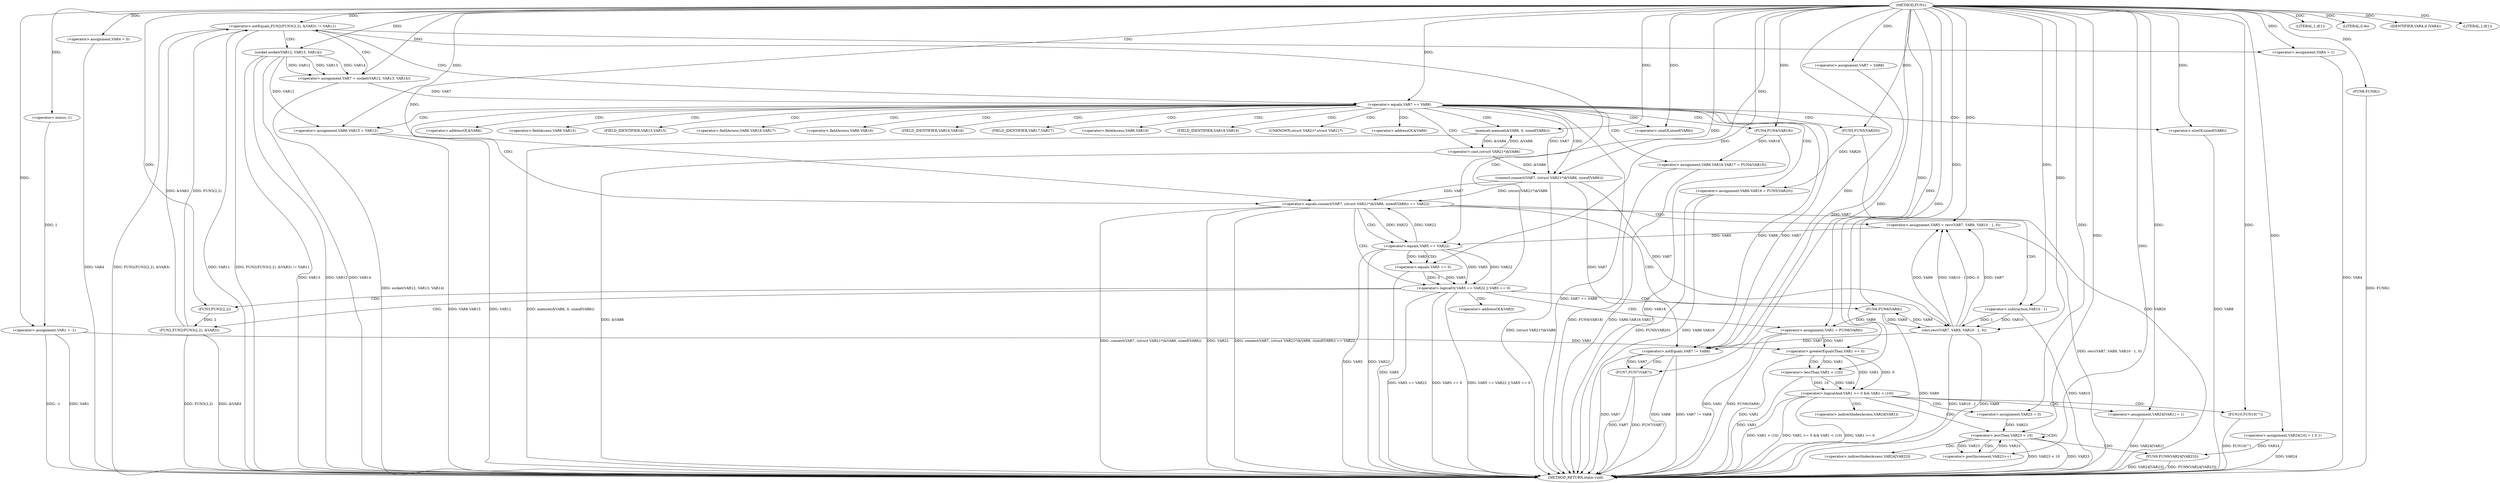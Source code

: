 digraph FUN1 {  
"1000100" [label = "(METHOD,FUN1)" ]
"1000264" [label = "(METHOD_RETURN,static void)" ]
"1000103" [label = "(<operator>.assignment,VAR1 = -1)" ]
"1000105" [label = "(<operator>.minus,-1)" ]
"1000108" [label = "(LITERAL,1,if(1))" ]
"1000113" [label = "(<operator>.assignment,VAR4 = 0)" ]
"1000119" [label = "(<operator>.assignment,VAR7 = VAR8)" ]
"1000126" [label = "(<operator>.notEquals,FUN2(FUN3(2,2), &VAR3) != VAR11)" ]
"1000127" [label = "(FUN2,FUN2(FUN3(2,2), &VAR3))" ]
"1000128" [label = "(FUN3,FUN3(2,2))" ]
"1000136" [label = "(<operator>.assignment,VAR4 = 1)" ]
"1000139" [label = "(<operator>.assignment,VAR7 = socket(VAR12, VAR13, VAR14))" ]
"1000141" [label = "(socket,socket(VAR12, VAR13, VAR14))" ]
"1000146" [label = "(<operator>.equals,VAR7 == VAR8)" ]
"1000151" [label = "(memset,memset(&VAR6, 0, sizeof(VAR6)))" ]
"1000155" [label = "(<operator>.sizeOf,sizeof(VAR6))" ]
"1000157" [label = "(<operator>.assignment,VAR6.VAR15 = VAR12)" ]
"1000162" [label = "(<operator>.assignment,VAR6.VAR16.VAR17 = FUN4(VAR18))" ]
"1000168" [label = "(FUN4,FUN4(VAR18))" ]
"1000170" [label = "(<operator>.assignment,VAR6.VAR19 = FUN5(VAR20))" ]
"1000174" [label = "(FUN5,FUN5(VAR20))" ]
"1000177" [label = "(<operator>.equals,connect(VAR7, (struct VAR21*)&VAR6, sizeof(VAR6)) == VAR22)" ]
"1000178" [label = "(connect,connect(VAR7, (struct VAR21*)&VAR6, sizeof(VAR6)))" ]
"1000180" [label = "(<operator>.cast,(struct VAR21*)&VAR6)" ]
"1000184" [label = "(<operator>.sizeOf,sizeof(VAR6))" ]
"1000189" [label = "(<operator>.assignment,VAR5 = recv(VAR7, VAR9, VAR10 - 1, 0))" ]
"1000191" [label = "(recv,recv(VAR7, VAR9, VAR10 - 1, 0))" ]
"1000194" [label = "(<operator>.subtraction,VAR10 - 1)" ]
"1000199" [label = "(<operator>.logicalOr,VAR5 == VAR22 || VAR5 == 0)" ]
"1000200" [label = "(<operator>.equals,VAR5 == VAR22)" ]
"1000203" [label = "(<operator>.equals,VAR5 == 0)" ]
"1000208" [label = "(<operator>.assignment,VAR1 = FUN6(VAR9))" ]
"1000210" [label = "(FUN6,FUN6(VAR9))" ]
"1000212" [label = "(LITERAL,0,do)" ]
"1000214" [label = "(<operator>.notEquals,VAR7 != VAR8)" ]
"1000218" [label = "(FUN7,FUN7(VAR7))" ]
"1000221" [label = "(IDENTIFIER,VAR4,if (VAR4))" ]
"1000223" [label = "(FUN8,FUN8())" ]
"1000225" [label = "(LITERAL,1,if(1))" ]
"1000230" [label = "(<operator>.assignment,VAR24[10] = { 0 })" ]
"1000233" [label = "(<operator>.logicalAnd,VAR1 >= 0 && VAR1 < (10))" ]
"1000234" [label = "(<operator>.greaterEqualsThan,VAR1 >= 0)" ]
"1000237" [label = "(<operator>.lessThan,VAR1 < (10))" ]
"1000241" [label = "(<operator>.assignment,VAR24[VAR1] = 1)" ]
"1000247" [label = "(<operator>.assignment,VAR23 = 0)" ]
"1000250" [label = "(<operator>.lessThan,VAR23 < 10)" ]
"1000253" [label = "(<operator>.postIncrement,VAR23++)" ]
"1000256" [label = "(FUN9,FUN9(VAR24[VAR23]))" ]
"1000262" [label = "(FUN10,FUN10(\"\"))" ]
"1000131" [label = "(<operator>.addressOf,&VAR3)" ]
"1000152" [label = "(<operator>.addressOf,&VAR6)" ]
"1000158" [label = "(<operator>.fieldAccess,VAR6.VAR15)" ]
"1000160" [label = "(FIELD_IDENTIFIER,VAR15,VAR15)" ]
"1000163" [label = "(<operator>.fieldAccess,VAR6.VAR16.VAR17)" ]
"1000164" [label = "(<operator>.fieldAccess,VAR6.VAR16)" ]
"1000166" [label = "(FIELD_IDENTIFIER,VAR16,VAR16)" ]
"1000167" [label = "(FIELD_IDENTIFIER,VAR17,VAR17)" ]
"1000171" [label = "(<operator>.fieldAccess,VAR6.VAR19)" ]
"1000173" [label = "(FIELD_IDENTIFIER,VAR19,VAR19)" ]
"1000181" [label = "(UNKNOWN,struct VAR21*,struct VAR21*)" ]
"1000182" [label = "(<operator>.addressOf,&VAR6)" ]
"1000242" [label = "(<operator>.indirectIndexAccess,VAR24[VAR1])" ]
"1000257" [label = "(<operator>.indirectIndexAccess,VAR24[VAR23])" ]
  "1000141" -> "1000264"  [ label = "DDG: VAR12"] 
  "1000184" -> "1000264"  [ label = "DDG: VAR6"] 
  "1000103" -> "1000264"  [ label = "DDG: VAR1"] 
  "1000126" -> "1000264"  [ label = "DDG: FUN2(FUN3(2,2), &VAR3)"] 
  "1000230" -> "1000264"  [ label = "DDG: VAR24"] 
  "1000126" -> "1000264"  [ label = "DDG: VAR11"] 
  "1000262" -> "1000264"  [ label = "DDG: FUN10(\"\")"] 
  "1000199" -> "1000264"  [ label = "DDG: VAR5 == VAR22 || VAR5 == 0"] 
  "1000157" -> "1000264"  [ label = "DDG: VAR12"] 
  "1000180" -> "1000264"  [ label = "DDG: &VAR6"] 
  "1000177" -> "1000264"  [ label = "DDG: connect(VAR7, (struct VAR21*)&VAR6, sizeof(VAR6))"] 
  "1000162" -> "1000264"  [ label = "DDG: FUN4(VAR18)"] 
  "1000177" -> "1000264"  [ label = "DDG: VAR22"] 
  "1000126" -> "1000264"  [ label = "DDG: FUN2(FUN3(2,2), &VAR3) != VAR11"] 
  "1000250" -> "1000264"  [ label = "DDG: VAR23"] 
  "1000191" -> "1000264"  [ label = "DDG: VAR10 - 1"] 
  "1000200" -> "1000264"  [ label = "DDG: VAR5"] 
  "1000223" -> "1000264"  [ label = "DDG: FUN8()"] 
  "1000233" -> "1000264"  [ label = "DDG: VAR1 < (10)"] 
  "1000208" -> "1000264"  [ label = "DDG: VAR1"] 
  "1000208" -> "1000264"  [ label = "DDG: FUN6(VAR9)"] 
  "1000151" -> "1000264"  [ label = "DDG: memset(&VAR6, 0, sizeof(VAR6))"] 
  "1000233" -> "1000264"  [ label = "DDG: VAR1 >= 0 && VAR1 < (10)"] 
  "1000168" -> "1000264"  [ label = "DDG: VAR18"] 
  "1000234" -> "1000264"  [ label = "DDG: VAR1"] 
  "1000199" -> "1000264"  [ label = "DDG: VAR5 == VAR22"] 
  "1000214" -> "1000264"  [ label = "DDG: VAR8"] 
  "1000103" -> "1000264"  [ label = "DDG: -1"] 
  "1000218" -> "1000264"  [ label = "DDG: VAR7"] 
  "1000214" -> "1000264"  [ label = "DDG: VAR7 != VAR8"] 
  "1000237" -> "1000264"  [ label = "DDG: VAR1"] 
  "1000113" -> "1000264"  [ label = "DDG: VAR4"] 
  "1000139" -> "1000264"  [ label = "DDG: socket(VAR12, VAR13, VAR14)"] 
  "1000194" -> "1000264"  [ label = "DDG: VAR10"] 
  "1000141" -> "1000264"  [ label = "DDG: VAR14"] 
  "1000157" -> "1000264"  [ label = "DDG: VAR6.VAR15"] 
  "1000189" -> "1000264"  [ label = "DDG: recv(VAR7, VAR9, VAR10 - 1, 0)"] 
  "1000178" -> "1000264"  [ label = "DDG: (struct VAR21*)&VAR6"] 
  "1000218" -> "1000264"  [ label = "DDG: FUN7(VAR7)"] 
  "1000199" -> "1000264"  [ label = "DDG: VAR5 == 0"] 
  "1000191" -> "1000264"  [ label = "DDG: VAR9"] 
  "1000210" -> "1000264"  [ label = "DDG: VAR9"] 
  "1000233" -> "1000264"  [ label = "DDG: VAR1 >= 0"] 
  "1000241" -> "1000264"  [ label = "DDG: VAR24[VAR1]"] 
  "1000170" -> "1000264"  [ label = "DDG: VAR6.VAR19"] 
  "1000141" -> "1000264"  [ label = "DDG: VAR13"] 
  "1000214" -> "1000264"  [ label = "DDG: VAR7"] 
  "1000177" -> "1000264"  [ label = "DDG: connect(VAR7, (struct VAR21*)&VAR6, sizeof(VAR6)) == VAR22"] 
  "1000256" -> "1000264"  [ label = "DDG: VAR24[VAR23]"] 
  "1000127" -> "1000264"  [ label = "DDG: FUN3(2,2)"] 
  "1000250" -> "1000264"  [ label = "DDG: VAR23 < 10"] 
  "1000256" -> "1000264"  [ label = "DDG: FUN9(VAR24[VAR23])"] 
  "1000162" -> "1000264"  [ label = "DDG: VAR6.VAR16.VAR17"] 
  "1000146" -> "1000264"  [ label = "DDG: VAR7 == VAR8"] 
  "1000170" -> "1000264"  [ label = "DDG: FUN5(VAR20)"] 
  "1000136" -> "1000264"  [ label = "DDG: VAR4"] 
  "1000174" -> "1000264"  [ label = "DDG: VAR20"] 
  "1000203" -> "1000264"  [ label = "DDG: VAR5"] 
  "1000127" -> "1000264"  [ label = "DDG: &VAR3"] 
  "1000200" -> "1000264"  [ label = "DDG: VAR22"] 
  "1000105" -> "1000103"  [ label = "DDG: 1"] 
  "1000100" -> "1000103"  [ label = "DDG: "] 
  "1000100" -> "1000105"  [ label = "DDG: "] 
  "1000100" -> "1000108"  [ label = "DDG: "] 
  "1000100" -> "1000113"  [ label = "DDG: "] 
  "1000100" -> "1000119"  [ label = "DDG: "] 
  "1000127" -> "1000126"  [ label = "DDG: FUN3(2,2)"] 
  "1000127" -> "1000126"  [ label = "DDG: &VAR3"] 
  "1000128" -> "1000127"  [ label = "DDG: 2"] 
  "1000100" -> "1000128"  [ label = "DDG: "] 
  "1000100" -> "1000126"  [ label = "DDG: "] 
  "1000100" -> "1000136"  [ label = "DDG: "] 
  "1000141" -> "1000139"  [ label = "DDG: VAR12"] 
  "1000141" -> "1000139"  [ label = "DDG: VAR13"] 
  "1000141" -> "1000139"  [ label = "DDG: VAR14"] 
  "1000100" -> "1000139"  [ label = "DDG: "] 
  "1000100" -> "1000141"  [ label = "DDG: "] 
  "1000139" -> "1000146"  [ label = "DDG: VAR7"] 
  "1000100" -> "1000146"  [ label = "DDG: "] 
  "1000180" -> "1000151"  [ label = "DDG: &VAR6"] 
  "1000100" -> "1000151"  [ label = "DDG: "] 
  "1000100" -> "1000155"  [ label = "DDG: "] 
  "1000141" -> "1000157"  [ label = "DDG: VAR12"] 
  "1000100" -> "1000157"  [ label = "DDG: "] 
  "1000168" -> "1000162"  [ label = "DDG: VAR18"] 
  "1000100" -> "1000168"  [ label = "DDG: "] 
  "1000174" -> "1000170"  [ label = "DDG: VAR20"] 
  "1000100" -> "1000174"  [ label = "DDG: "] 
  "1000178" -> "1000177"  [ label = "DDG: VAR7"] 
  "1000178" -> "1000177"  [ label = "DDG: (struct VAR21*)&VAR6"] 
  "1000146" -> "1000178"  [ label = "DDG: VAR7"] 
  "1000100" -> "1000178"  [ label = "DDG: "] 
  "1000180" -> "1000178"  [ label = "DDG: &VAR6"] 
  "1000151" -> "1000180"  [ label = "DDG: &VAR6"] 
  "1000100" -> "1000184"  [ label = "DDG: "] 
  "1000200" -> "1000177"  [ label = "DDG: VAR22"] 
  "1000100" -> "1000177"  [ label = "DDG: "] 
  "1000191" -> "1000189"  [ label = "DDG: VAR7"] 
  "1000191" -> "1000189"  [ label = "DDG: VAR9"] 
  "1000191" -> "1000189"  [ label = "DDG: VAR10 - 1"] 
  "1000191" -> "1000189"  [ label = "DDG: 0"] 
  "1000100" -> "1000189"  [ label = "DDG: "] 
  "1000178" -> "1000191"  [ label = "DDG: VAR7"] 
  "1000100" -> "1000191"  [ label = "DDG: "] 
  "1000210" -> "1000191"  [ label = "DDG: VAR9"] 
  "1000194" -> "1000191"  [ label = "DDG: VAR10"] 
  "1000194" -> "1000191"  [ label = "DDG: 1"] 
  "1000100" -> "1000194"  [ label = "DDG: "] 
  "1000200" -> "1000199"  [ label = "DDG: VAR5"] 
  "1000200" -> "1000199"  [ label = "DDG: VAR22"] 
  "1000189" -> "1000200"  [ label = "DDG: VAR5"] 
  "1000100" -> "1000200"  [ label = "DDG: "] 
  "1000177" -> "1000200"  [ label = "DDG: VAR22"] 
  "1000203" -> "1000199"  [ label = "DDG: VAR5"] 
  "1000203" -> "1000199"  [ label = "DDG: 0"] 
  "1000200" -> "1000203"  [ label = "DDG: VAR5"] 
  "1000100" -> "1000203"  [ label = "DDG: "] 
  "1000210" -> "1000208"  [ label = "DDG: VAR9"] 
  "1000100" -> "1000208"  [ label = "DDG: "] 
  "1000191" -> "1000210"  [ label = "DDG: VAR9"] 
  "1000100" -> "1000210"  [ label = "DDG: "] 
  "1000100" -> "1000212"  [ label = "DDG: "] 
  "1000178" -> "1000214"  [ label = "DDG: VAR7"] 
  "1000119" -> "1000214"  [ label = "DDG: VAR7"] 
  "1000146" -> "1000214"  [ label = "DDG: VAR7"] 
  "1000191" -> "1000214"  [ label = "DDG: VAR7"] 
  "1000100" -> "1000214"  [ label = "DDG: "] 
  "1000146" -> "1000214"  [ label = "DDG: VAR8"] 
  "1000214" -> "1000218"  [ label = "DDG: VAR7"] 
  "1000100" -> "1000218"  [ label = "DDG: "] 
  "1000100" -> "1000221"  [ label = "DDG: "] 
  "1000100" -> "1000223"  [ label = "DDG: "] 
  "1000100" -> "1000225"  [ label = "DDG: "] 
  "1000100" -> "1000230"  [ label = "DDG: "] 
  "1000234" -> "1000233"  [ label = "DDG: VAR1"] 
  "1000234" -> "1000233"  [ label = "DDG: 0"] 
  "1000208" -> "1000234"  [ label = "DDG: VAR1"] 
  "1000103" -> "1000234"  [ label = "DDG: VAR1"] 
  "1000100" -> "1000234"  [ label = "DDG: "] 
  "1000237" -> "1000233"  [ label = "DDG: VAR1"] 
  "1000237" -> "1000233"  [ label = "DDG: 10"] 
  "1000234" -> "1000237"  [ label = "DDG: VAR1"] 
  "1000100" -> "1000237"  [ label = "DDG: "] 
  "1000100" -> "1000241"  [ label = "DDG: "] 
  "1000100" -> "1000247"  [ label = "DDG: "] 
  "1000247" -> "1000250"  [ label = "DDG: VAR23"] 
  "1000253" -> "1000250"  [ label = "DDG: VAR23"] 
  "1000100" -> "1000250"  [ label = "DDG: "] 
  "1000250" -> "1000253"  [ label = "DDG: VAR23"] 
  "1000100" -> "1000253"  [ label = "DDG: "] 
  "1000230" -> "1000256"  [ label = "DDG: VAR24"] 
  "1000100" -> "1000262"  [ label = "DDG: "] 
  "1000126" -> "1000141"  [ label = "CDG: "] 
  "1000126" -> "1000139"  [ label = "CDG: "] 
  "1000126" -> "1000146"  [ label = "CDG: "] 
  "1000126" -> "1000136"  [ label = "CDG: "] 
  "1000146" -> "1000164"  [ label = "CDG: "] 
  "1000146" -> "1000174"  [ label = "CDG: "] 
  "1000146" -> "1000182"  [ label = "CDG: "] 
  "1000146" -> "1000166"  [ label = "CDG: "] 
  "1000146" -> "1000180"  [ label = "CDG: "] 
  "1000146" -> "1000157"  [ label = "CDG: "] 
  "1000146" -> "1000167"  [ label = "CDG: "] 
  "1000146" -> "1000151"  [ label = "CDG: "] 
  "1000146" -> "1000160"  [ label = "CDG: "] 
  "1000146" -> "1000152"  [ label = "CDG: "] 
  "1000146" -> "1000163"  [ label = "CDG: "] 
  "1000146" -> "1000168"  [ label = "CDG: "] 
  "1000146" -> "1000178"  [ label = "CDG: "] 
  "1000146" -> "1000173"  [ label = "CDG: "] 
  "1000146" -> "1000158"  [ label = "CDG: "] 
  "1000146" -> "1000155"  [ label = "CDG: "] 
  "1000146" -> "1000170"  [ label = "CDG: "] 
  "1000146" -> "1000171"  [ label = "CDG: "] 
  "1000146" -> "1000184"  [ label = "CDG: "] 
  "1000146" -> "1000177"  [ label = "CDG: "] 
  "1000146" -> "1000162"  [ label = "CDG: "] 
  "1000146" -> "1000181"  [ label = "CDG: "] 
  "1000177" -> "1000200"  [ label = "CDG: "] 
  "1000177" -> "1000191"  [ label = "CDG: "] 
  "1000177" -> "1000199"  [ label = "CDG: "] 
  "1000177" -> "1000194"  [ label = "CDG: "] 
  "1000177" -> "1000189"  [ label = "CDG: "] 
  "1000199" -> "1000208"  [ label = "CDG: "] 
  "1000199" -> "1000210"  [ label = "CDG: "] 
  "1000199" -> "1000127"  [ label = "CDG: "] 
  "1000199" -> "1000128"  [ label = "CDG: "] 
  "1000199" -> "1000126"  [ label = "CDG: "] 
  "1000199" -> "1000131"  [ label = "CDG: "] 
  "1000200" -> "1000203"  [ label = "CDG: "] 
  "1000214" -> "1000218"  [ label = "CDG: "] 
  "1000233" -> "1000242"  [ label = "CDG: "] 
  "1000233" -> "1000250"  [ label = "CDG: "] 
  "1000233" -> "1000247"  [ label = "CDG: "] 
  "1000233" -> "1000262"  [ label = "CDG: "] 
  "1000233" -> "1000241"  [ label = "CDG: "] 
  "1000234" -> "1000237"  [ label = "CDG: "] 
  "1000250" -> "1000250"  [ label = "CDG: "] 
  "1000250" -> "1000253"  [ label = "CDG: "] 
  "1000250" -> "1000257"  [ label = "CDG: "] 
  "1000250" -> "1000256"  [ label = "CDG: "] 
}
